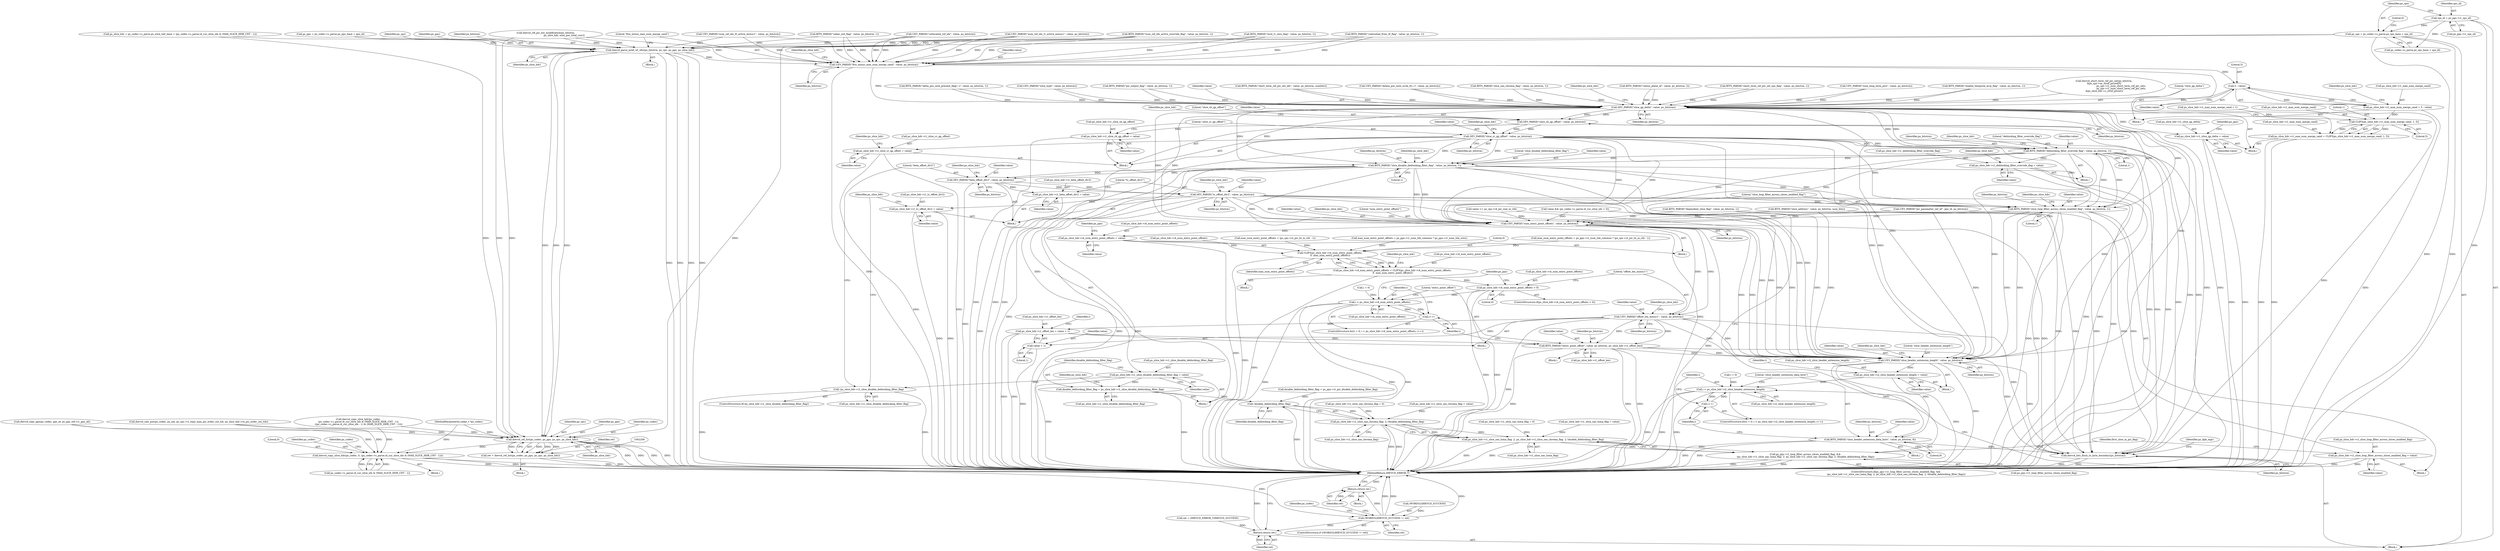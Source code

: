 digraph "0_Android_913d9e8d93d6b81bb8eac3fc2c1426651f5b259d@integer" {
"1000274" [label="(Call,ps_sps = ps_codec->s_parse.ps_sps_base + sps_id)"];
"1000269" [label="(Call,sps_id = ps_pps->i1_sps_id)"];
"1001428" [label="(Call,ihevcd_parse_pred_wt_ofst(ps_bitstrm, ps_sps, ps_pps, ps_slice_hdr))"];
"1001433" [label="(Call,UEV_PARSE(\"five_minus_max_num_merge_cand\", value, ps_bitstrm))"];
"1001441" [label="(Call,5 - value)"];
"1001437" [label="(Call,ps_slice_hdr->i1_max_num_merge_cand = 5 - value)"];
"1001448" [label="(Call,CLIP3(ps_slice_hdr->i1_max_num_merge_cand, 1, 5))"];
"1001444" [label="(Call,ps_slice_hdr->i1_max_num_merge_cand = CLIP3(ps_slice_hdr->i1_max_num_merge_cand, 1, 5))"];
"1001454" [label="(Call,SEV_PARSE(\"slice_qp_delta\", value, ps_bitstrm))"];
"1001458" [label="(Call,ps_slice_hdr->i1_slice_qp_delta = value)"];
"1001468" [label="(Call,SEV_PARSE(\"slice_cb_qp_offset\", value, ps_bitstrm))"];
"1001472" [label="(Call,ps_slice_hdr->i1_slice_cb_qp_offset = value)"];
"1001477" [label="(Call,SEV_PARSE(\"slice_cr_qp_offset\", value, ps_bitstrm))"];
"1001481" [label="(Call,ps_slice_hdr->i1_slice_cr_qp_offset = value)"];
"1001527" [label="(Call,BITS_PARSE(\"deblocking_filter_override_flag\", value, ps_bitstrm, 1))"];
"1001532" [label="(Call,ps_slice_hdr->i1_deblocking_filter_override_flag = value)"];
"1001542" [label="(Call,BITS_PARSE(\"slice_disable_deblocking_filter_flag\", value, ps_bitstrm, 1))"];
"1001547" [label="(Call,ps_slice_hdr->i1_slice_disable_deblocking_filter_flag = value)"];
"1001552" [label="(Call,disable_deblocking_filter_flag = ps_slice_hdr->i1_slice_disable_deblocking_filter_flag)"];
"1001601" [label="(Call,!disable_deblocking_filter_flag)"];
"1001597" [label="(Call,ps_slice_hdr->i1_slice_sao_chroma_flag  || !disable_deblocking_filter_flag)"];
"1001593" [label="(Call,ps_slice_hdr->i1_slice_sao_luma_flag  ||  ps_slice_hdr->i1_slice_sao_chroma_flag  || !disable_deblocking_filter_flag)"];
"1001589" [label="(Call,ps_pps->i1_loop_filter_across_slices_enabled_flag  &&\n (ps_slice_hdr->i1_slice_sao_luma_flag  ||  ps_slice_hdr->i1_slice_sao_chroma_flag  || !disable_deblocking_filter_flag))"];
"1001558" [label="(Call,!ps_slice_hdr->i1_slice_disable_deblocking_filter_flag)"];
"1001563" [label="(Call,SEV_PARSE(\"beta_offset_div2\", value, ps_bitstrm))"];
"1001567" [label="(Call,ps_slice_hdr->i1_beta_offset_div2 = value)"];
"1001572" [label="(Call,SEV_PARSE(\"tc_offset_div2\", value, ps_bitstrm))"];
"1001576" [label="(Call,ps_slice_hdr->i1_tc_offset_div2 = value)"];
"1001604" [label="(Call,BITS_PARSE(\"slice_loop_filter_across_slices_enabled_flag\", value, ps_bitstrm, 1))"];
"1001609" [label="(Call,ps_slice_hdr->i1_slice_loop_filter_across_slices_enabled_flag = value)"];
"1001883" [label="(Call,UEV_PARSE(\"num_entry_point_offsets\", value, ps_bitstrm))"];
"1001887" [label="(Call,ps_slice_hdr->i4_num_entry_point_offsets = value)"];
"1001942" [label="(Call,CLIP3(ps_slice_hdr->i4_num_entry_point_offsets,\n 0, max_num_entry_point_offsets))"];
"1001938" [label="(Call,ps_slice_hdr->i4_num_entry_point_offsets = CLIP3(ps_slice_hdr->i4_num_entry_point_offsets,\n 0, max_num_entry_point_offsets))"];
"1001949" [label="(Call,ps_slice_hdr->i4_num_entry_point_offsets > 0)"];
"1001970" [label="(Call,i < ps_slice_hdr->i4_num_entry_point_offsets)"];
"1001975" [label="(Call,i++)"];
"1001955" [label="(Call,UEV_PARSE(\"offset_len_minus1\", value, ps_bitstrm))"];
"1001959" [label="(Call,ps_slice_hdr->i1_offset_len = value + 1)"];
"1001978" [label="(Call,BITS_PARSE(\"entry_point_offset\", value, ps_bitstrm, ps_slice_hdr->i1_offset_len))"];
"1001990" [label="(Call,UEV_PARSE(\"slice_header_extension_length\", value, ps_bitstrm))"];
"1001994" [label="(Call,ps_slice_hdr->i2_slice_header_extension_length = value)"];
"1002003" [label="(Call,i < ps_slice_hdr->i2_slice_header_extension_length)"];
"1002008" [label="(Call,i++)"];
"1002011" [label="(Call,BITS_PARSE(\"slice_header_extension_data_byte\", value, ps_bitstrm, 8))"];
"1002016" [label="(Call,ihevcd_bits_flush_to_byte_boundary(ps_bitstrm))"];
"1001963" [label="(Call,value + 1)"];
"1002198" [label="(Call,ihevcd_ref_list(ps_codec, ps_pps, ps_sps, ps_slice_hdr))"];
"1002196" [label="(Call,ret = ihevcd_ref_list(ps_codec, ps_pps, ps_sps, ps_slice_hdr))"];
"1002204" [label="(Call,(WORD32)IHEVCD_SUCCESS != ret)"];
"1002210" [label="(Return,return ret;)"];
"1002615" [label="(Return,return ret;)"];
"1002515" [label="(Call,ihevcd_copy_slice_hdr(ps_codec, 0, (ps_codec->s_parse.i4_cur_slice_idx & (MAX_SLICE_HDR_CNT - 1))))"];
"1002202" [label="(Identifier,ps_slice_hdr)"];
"1000422" [label="(Call,BITS_PARSE(\"dependent_slice_flag\", value, ps_bitstrm, 1))"];
"1001885" [label="(Identifier,value)"];
"1001608" [label="(Literal,1)"];
"1001959" [label="(Call,ps_slice_hdr->i1_offset_len = value + 1)"];
"1002517" [label="(Literal,0)"];
"1001458" [label="(Call,ps_slice_hdr->i1_slice_qp_delta = value)"];
"1001958" [label="(Identifier,ps_bitstrm)"];
"1001999" [label="(ControlStructure,for(i = 0; i < ps_slice_hdr->i2_slice_header_extension_length; i++))"];
"1000287" [label="(Literal,0)"];
"1002617" [label="(MethodReturn,IHEVCD_ERROR_T)"];
"1001462" [label="(Identifier,value)"];
"1001474" [label="(Identifier,ps_slice_hdr)"];
"1001931" [label="(Call,max_num_entry_point_offsets = (ps_sps->i2_pic_ht_in_ctb - 1))"];
"1001975" [label="(Call,i++)"];
"1002199" [label="(Identifier,ps_codec)"];
"1001580" [label="(Identifier,value)"];
"1001613" [label="(Identifier,value)"];
"1001169" [label="(Call,BITS_PARSE(\"num_ref_idx_active_override_flag\", value, ps_bitstrm, 1))"];
"1001590" [label="(Call,ps_pps->i1_loop_filter_across_slices_enabled_flag)"];
"1001998" [label="(Identifier,value)"];
"1001081" [label="(Call,BITS_PARSE(\"enable_temporal_mvp_flag\", value, ps_bitstrm, 1))"];
"1001549" [label="(Identifier,ps_slice_hdr)"];
"1000269" [label="(Call,sps_id = ps_pps->i1_sps_id)"];
"1000537" [label="(Call,value >= ps_sps->i4_pic_size_in_ctb)"];
"1001960" [label="(Call,ps_slice_hdr->i1_offset_len)"];
"1002201" [label="(Identifier,ps_sps)"];
"1001485" [label="(Identifier,value)"];
"1001457" [label="(Identifier,ps_bitstrm)"];
"1001950" [label="(Call,ps_slice_hdr->i4_num_entry_point_offsets)"];
"1001598" [label="(Call,ps_slice_hdr->i1_slice_sao_chroma_flag)"];
"1000528" [label="(Call,BITS_PARSE(\"slice_address\", value, ps_bitstrm, num_bits))"];
"1001569" [label="(Identifier,ps_slice_hdr)"];
"1001994" [label="(Call,ps_slice_hdr->i2_slice_header_extension_length = value)"];
"1001526" [label="(Block,)"];
"1001302" [label="(Call,BITS_PARSE(\"mvd_l1_zero_flag\", value, ps_bitstrm, 1))"];
"1002211" [label="(Identifier,ret)"];
"1002516" [label="(Identifier,ps_codec)"];
"1000221" [label="(Call,ps_pps = ps_codec->s_parse.ps_pps_base + pps_id)"];
"1001566" [label="(Identifier,ps_bitstrm)"];
"1001987" [label="(Identifier,ps_pps)"];
"1001488" [label="(Identifier,ps_slice_hdr)"];
"1001920" [label="(Call,max_num_entry_point_offsets = ps_pps->i1_num_tile_columns * ps_pps->i1_num_tile_rows)"];
"1001967" [label="(Call,i = 0)"];
"1001531" [label="(Literal,1)"];
"1001957" [label="(Identifier,value)"];
"1001965" [label="(Literal,1)"];
"1002001" [label="(Identifier,i)"];
"1002010" [label="(Block,)"];
"1000778" [label="(Call,ihevcd_short_term_ref_pic_set(ps_bitstrm,\n &ps_sps->as_stref_picset[0],\n                                              ps_sps->i1_num_short_term_ref_pic_sets,\n                                              ps_sps->i1_num_short_term_ref_pic_sets,\n &ps_slice_hdr->s_stref_picset))"];
"1001610" [label="(Call,ps_slice_hdr->i1_slice_loop_filter_across_slices_enabled_flag)"];
"1001552" [label="(Call,disable_deblocking_filter_flag = ps_slice_hdr->i1_slice_disable_deblocking_filter_flag)"];
"1001891" [label="(Identifier,value)"];
"1001938" [label="(Call,ps_slice_hdr->i4_num_entry_point_offsets = CLIP3(ps_slice_hdr->i4_num_entry_point_offsets,\n 0, max_num_entry_point_offsets))"];
"1001583" [label="(Identifier,ps_slice_hdr)"];
"1001472" [label="(Call,ps_slice_hdr->i1_slice_cb_qp_offset = value)"];
"1000997" [label="(Call,UEV_PARSE(\"delata_poc_msb_cycle_lt[ i ]\", value, ps_bitstrm))"];
"1001467" [label="(Block,)"];
"1001184" [label="(Call,UEV_PARSE(\"num_ref_idx_l0_active_minus1\", value, ps_bitstrm))"];
"1002017" [label="(Identifier,ps_bitstrm)"];
"1000971" [label="(Call,BITS_PARSE(\"delta_poc_msb_present_flag[ i ]\", value, ps_bitstrm, 1))"];
"1000274" [label="(Call,ps_sps = ps_codec->s_parse.ps_sps_base + sps_id)"];
"1001889" [label="(Identifier,ps_slice_hdr)"];
"1001578" [label="(Identifier,ps_slice_hdr)"];
"1002214" [label="(Identifier,ps_codec)"];
"1001568" [label="(Call,ps_slice_hdr->i1_beta_offset_div2)"];
"1001529" [label="(Identifier,value)"];
"1001897" [label="(Identifier,ps_pps)"];
"1000592" [label="(Call,UEV_PARSE(\"slice_type\", value, ps_bitstrm))"];
"1001955" [label="(Call,UEV_PARSE(\"offset_len_minus1\", value, ps_bitstrm))"];
"1001607" [label="(Identifier,ps_bitstrm)"];
"1001543" [label="(Literal,\"slice_disable_deblocking_filter_flag\")"];
"1002616" [label="(Identifier,ret)"];
"1001446" [label="(Identifier,ps_slice_hdr)"];
"1001976" [label="(Identifier,i)"];
"1002203" [label="(ControlStructure,if ((WORD32)IHEVCD_SUCCESS != ret))"];
"1001121" [label="(Call,ps_slice_hdr->i1_slice_sao_chroma_flag = value)"];
"1001946" [label="(Literal,0)"];
"1001961" [label="(Identifier,ps_slice_hdr)"];
"1001096" [label="(Call,ps_slice_hdr->i1_slice_sao_chroma_flag = 0)"];
"1002198" [label="(Call,ihevcd_ref_list(ps_codec, ps_pps, ps_sps, ps_slice_hdr))"];
"1001956" [label="(Literal,\"offset_len_minus1\")"];
"1001571" [label="(Identifier,value)"];
"1001553" [label="(Identifier,disable_deblocking_filter_flag)"];
"1001439" [label="(Identifier,ps_slice_hdr)"];
"1001530" [label="(Identifier,ps_bitstrm)"];
"1001477" [label="(Call,SEV_PARSE(\"slice_cr_qp_offset\", value, ps_bitstrm))"];
"1001567" [label="(Call,ps_slice_hdr->i1_beta_offset_div2 = value)"];
"1001573" [label="(Literal,\"tc_offset_div2\")"];
"1001427" [label="(Block,)"];
"1001903" [label="(Call,max_num_entry_point_offsets = ps_pps->i1_num_tile_columns * (ps_sps->i2_pic_ht_in_ctb - 1))"];
"1001604" [label="(Call,BITS_PARSE(\"slice_loop_filter_across_slices_enabled_flag\", value, ps_bitstrm, 1))"];
"1000270" [label="(Identifier,sps_id)"];
"1000275" [label="(Identifier,ps_sps)"];
"1001455" [label="(Literal,\"slice_qp_delta\")"];
"1001473" [label="(Call,ps_slice_hdr->i1_slice_cb_qp_offset)"];
"1002021" [label="(Identifier,ps_dpb_mgr)"];
"1002209" [label="(Block,)"];
"1001202" [label="(Call,UEV_PARSE(\"num_ref_idx_l1_active_minus1\", value, ps_bitstrm))"];
"1001430" [label="(Identifier,ps_sps)"];
"1001884" [label="(Literal,\"num_entry_point_offsets\")"];
"1001972" [label="(Call,ps_slice_hdr->i4_num_entry_point_offsets)"];
"1001562" [label="(Block,)"];
"1001442" [label="(Literal,5)"];
"1001480" [label="(Identifier,ps_bitstrm)"];
"1001966" [label="(ControlStructure,for(i = 0; i < ps_slice_hdr->i4_num_entry_point_offsets; i++))"];
"1002506" [label="(Block,)"];
"1001971" [label="(Identifier,i)"];
"1000637" [label="(Call,BITS_PARSE(\"pic_output_flag\", value, ps_bitstrm, 1))"];
"1001469" [label="(Literal,\"slice_cb_qp_offset\")"];
"1001593" [label="(Call,ps_slice_hdr->i1_slice_sao_luma_flag  ||  ps_slice_hdr->i1_slice_sao_chroma_flag  || !disable_deblocking_filter_flag)"];
"1001611" [label="(Identifier,ps_slice_hdr)"];
"1001992" [label="(Identifier,value)"];
"1001577" [label="(Call,ps_slice_hdr->i1_tc_offset_div2)"];
"1001479" [label="(Identifier,value)"];
"1001963" [label="(Call,value + 1)"];
"1001542" [label="(Call,BITS_PARSE(\"slice_disable_deblocking_filter_flag\", value, ps_bitstrm, 1))"];
"1001536" [label="(Identifier,value)"];
"1001602" [label="(Identifier,disable_deblocking_filter_flag)"];
"1000428" [label="(Call,value && (ps_codec->s_parse.i4_cur_slice_idx > 0))"];
"1001980" [label="(Identifier,value)"];
"1001539" [label="(Identifier,ps_slice_hdr)"];
"1001588" [label="(ControlStructure,if(ps_pps->i1_loop_filter_across_slices_enabled_flag  &&\n (ps_slice_hdr->i1_slice_sao_luma_flag  ||  ps_slice_hdr->i1_slice_sao_chroma_flag  || !disable_deblocking_filter_flag)))"];
"1001617" [label="(Identifier,first_slice_in_pic_flag)"];
"1001554" [label="(Call,ps_slice_hdr->i1_slice_disable_deblocking_filter_flag)"];
"1001949" [label="(Call,ps_slice_hdr->i4_num_entry_point_offsets > 0)"];
"1000134" [label="(Call,ret = (IHEVCD_ERROR_T)IHEVCD_SUCCESS)"];
"1001947" [label="(Identifier,max_num_entry_point_offsets)"];
"1001603" [label="(Block,)"];
"1001434" [label="(Literal,\"five_minus_max_num_merge_cand\")"];
"1001456" [label="(Identifier,value)"];
"1002016" [label="(Call,ihevcd_bits_flush_to_byte_boundary(ps_bitstrm))"];
"1001459" [label="(Call,ps_slice_hdr->i1_slice_qp_delta)"];
"1001512" [label="(Call,disable_deblocking_filter_flag = ps_pps->i1_pic_disable_deblocking_filter_flag)"];
"1001981" [label="(Identifier,ps_bitstrm)"];
"1001534" [label="(Identifier,ps_slice_hdr)"];
"1001091" [label="(Call,ps_slice_hdr->i1_slice_sao_luma_flag = 0)"];
"1002015" [label="(Literal,8)"];
"1000554" [label="(Block,)"];
"1002013" [label="(Identifier,value)"];
"1001478" [label="(Literal,\"slice_cr_qp_offset\")"];
"1002518" [label="(Call,ps_codec->s_parse.i4_cur_slice_idx & (MAX_SLICE_HDR_CNT - 1))"];
"1002011" [label="(Call,BITS_PARSE(\"slice_header_extension_data_byte\", value, ps_bitstrm, 8))"];
"1001476" [label="(Identifier,value)"];
"1002196" [label="(Call,ret = ihevcd_ref_list(ps_codec, ps_pps, ps_sps, ps_slice_hdr))"];
"1001454" [label="(Call,SEV_PARSE(\"slice_qp_delta\", value, ps_bitstrm))"];
"1002197" [label="(Identifier,ret)"];
"1001887" [label="(Call,ps_slice_hdr->i4_num_entry_point_offsets = value)"];
"1001964" [label="(Identifier,value)"];
"1002003" [label="(Call,i < ps_slice_hdr->i2_slice_header_extension_length)"];
"1000734" [label="(Call,BITS_PARSE(\"short_term_ref_pic_set_idx\", value, ps_bitstrm, numbits))"];
"1001444" [label="(Call,ps_slice_hdr->i1_max_num_merge_cand = CLIP3(ps_slice_hdr->i1_max_num_merge_cand, 1, 5))"];
"1001563" [label="(Call,SEV_PARSE(\"beta_offset_div2\", value, ps_bitstrm))"];
"1001978" [label="(Call,BITS_PARSE(\"entry_point_offset\", value, ps_bitstrm, ps_slice_hdr->i1_offset_len))"];
"1001432" [label="(Identifier,ps_slice_hdr)"];
"1002529" [label="(Identifier,ps_codec)"];
"1002200" [label="(Identifier,ps_pps)"];
"1002515" [label="(Call,ihevcd_copy_slice_hdr(ps_codec, 0, (ps_codec->s_parse.i4_cur_slice_idx & (MAX_SLICE_HDR_CNT - 1))))"];
"1001448" [label="(Call,CLIP3(ps_slice_hdr->i1_max_num_merge_cand, 1, 5))"];
"1001116" [label="(Call,BITS_PARSE(\"slice_sao_chroma_flag\", value, ps_bitstrm, 1))"];
"1001548" [label="(Call,ps_slice_hdr->i1_slice_disable_deblocking_filter_flag)"];
"1002009" [label="(Identifier,i)"];
"1000438" [label="(Call,ihevcd_copy_slice_hdr(ps_codec,\n (ps_codec->s_parse.i4_cur_slice_idx & (MAX_SLICE_HDR_CNT - 1)),\n ((ps_codec->s_parse.i4_cur_slice_idx - 1) & (MAX_SLICE_HDR_CNT - 1))))"];
"1001551" [label="(Identifier,value)"];
"1001888" [label="(Call,ps_slice_hdr->i4_num_entry_point_offsets)"];
"1001544" [label="(Identifier,value)"];
"1001436" [label="(Identifier,ps_bitstrm)"];
"1001453" [label="(Literal,5)"];
"1001111" [label="(Call,ps_slice_hdr->i1_slice_sao_luma_flag = value)"];
"1001354" [label="(Call,BITS_PARSE(\"collocated_from_l0_flag\", value, ps_bitstrm, 1))"];
"1002195" [label="(Block,)"];
"1001322" [label="(Call,BITS_PARSE(\"cabac_init_flag\", value, ps_bitstrm, 1))"];
"1002004" [label="(Identifier,i)"];
"1000132" [label="(Block,)"];
"1001605" [label="(Literal,\"slice_loop_filter_across_slices_enabled_flag\")"];
"1001990" [label="(Call,UEV_PARSE(\"slice_header_extension_length\", value, ps_bitstrm))"];
"1001429" [label="(Identifier,ps_bitstrm)"];
"1000397" [label="(Call,ps_slice_hdr = ps_codec->s_parse.ps_slice_hdr_base + (ps_codec->s_parse.i4_cur_slice_idx & (MAX_SLICE_HDR_CNT - 1)))"];
"1001433" [label="(Call,UEV_PARSE(\"five_minus_max_num_merge_cand\", value, ps_bitstrm))"];
"1001468" [label="(Call,SEV_PARSE(\"slice_cb_qp_offset\", value, ps_bitstrm))"];
"1001951" [label="(Identifier,ps_slice_hdr)"];
"1001449" [label="(Call,ps_slice_hdr->i1_max_num_merge_cand)"];
"1002005" [label="(Call,ps_slice_hdr->i2_slice_header_extension_length)"];
"1001168" [label="(Block,)"];
"1001995" [label="(Call,ps_slice_hdr->i2_slice_header_extension_length)"];
"1001560" [label="(Identifier,ps_slice_hdr)"];
"1000271" [label="(Call,ps_pps->i1_sps_id)"];
"1001943" [label="(Call,ps_slice_hdr->i4_num_entry_point_offsets)"];
"1002008" [label="(Call,i++)"];
"1002208" [label="(Identifier,ret)"];
"1000209" [label="(Call,UEV_PARSE(\"pic_parameter_set_id\", pps_id, ps_bitstrm))"];
"1001954" [label="(Block,)"];
"1001948" [label="(ControlStructure,if(ps_slice_hdr->i4_num_entry_point_offsets > 0))"];
"1001275" [label="(Call,ihevcd_ref_pic_list_modification(ps_bitstrm,\n                                                 ps_slice_hdr, num_poc_total_curr))"];
"1001883" [label="(Call,UEV_PARSE(\"num_entry_point_offsets\", value, ps_bitstrm))"];
"1001452" [label="(Literal,1)"];
"1001589" [label="(Call,ps_pps->i1_loop_filter_across_slices_enabled_flag  &&\n (ps_slice_hdr->i1_slice_sao_luma_flag  ||  ps_slice_hdr->i1_slice_sao_chroma_flag  || !disable_deblocking_filter_flag))"];
"1001564" [label="(Literal,\"beta_offset_div2\")"];
"1001441" [label="(Call,5 - value)"];
"1002204" [label="(Call,(WORD32)IHEVCD_SUCCESS != ret)"];
"1001460" [label="(Identifier,ps_slice_hdr)"];
"1001435" [label="(Identifier,value)"];
"1001996" [label="(Identifier,ps_slice_hdr)"];
"1001970" [label="(Call,i < ps_slice_hdr->i4_num_entry_point_offsets)"];
"1001979" [label="(Literal,\"entry_point_offset\")"];
"1000130" [label="(MethodParameterIn,codec_t *ps_codec)"];
"1001574" [label="(Identifier,value)"];
"1001465" [label="(Identifier,ps_pps)"];
"1001576" [label="(Call,ps_slice_hdr->i1_tc_offset_div2 = value)"];
"1001991" [label="(Literal,\"slice_header_extension_length\")"];
"1001470" [label="(Identifier,value)"];
"1001594" [label="(Call,ps_slice_hdr->i1_slice_sao_luma_flag)"];
"1001541" [label="(Block,)"];
"1001601" [label="(Call,!disable_deblocking_filter_flag)"];
"1002615" [label="(Return,return ret;)"];
"1001528" [label="(Literal,\"deblocking_filter_override_flag\")"];
"1001532" [label="(Call,ps_slice_hdr->i1_deblocking_filter_override_flag = value)"];
"1001437" [label="(Call,ps_slice_hdr->i1_max_num_merge_cand = 5 - value)"];
"1000659" [label="(Call,BITS_PARSE(\"colour_plane_id\", value, ps_bitstrm, 2))"];
"1001942" [label="(Call,CLIP3(ps_slice_hdr->i4_num_entry_point_offsets,\n 0, max_num_entry_point_offsets))"];
"1002014" [label="(Identifier,ps_bitstrm)"];
"1001386" [label="(Call,UEV_PARSE(\"collocated_ref_idx\", value, ps_bitstrm))"];
"1001565" [label="(Identifier,value)"];
"1000276" [label="(Call,ps_codec->s_parse.ps_sps_base + sps_id)"];
"1001533" [label="(Call,ps_slice_hdr->i1_deblocking_filter_override_flag)"];
"1001471" [label="(Identifier,ps_bitstrm)"];
"1001968" [label="(Identifier,i)"];
"1001445" [label="(Call,ps_slice_hdr->i1_max_num_merge_cand)"];
"1001428" [label="(Call,ihevcd_parse_pred_wt_ofst(ps_bitstrm, ps_sps, ps_pps, ps_slice_hdr))"];
"1001482" [label="(Call,ps_slice_hdr->i1_slice_cr_qp_offset)"];
"1002012" [label="(Literal,\"slice_header_extension_data_byte\")"];
"1001977" [label="(Block,)"];
"1001882" [label="(Block,)"];
"1001481" [label="(Call,ps_slice_hdr->i1_slice_cr_qp_offset = value)"];
"1001483" [label="(Identifier,ps_slice_hdr)"];
"1001993" [label="(Identifier,ps_bitstrm)"];
"1001572" [label="(Call,SEV_PARSE(\"tc_offset_div2\", value, ps_bitstrm))"];
"1001546" [label="(Literal,1)"];
"1001438" [label="(Call,ps_slice_hdr->i1_max_num_merge_cand)"];
"1001575" [label="(Identifier,ps_bitstrm)"];
"1001939" [label="(Call,ps_slice_hdr->i4_num_entry_point_offsets)"];
"1001545" [label="(Identifier,ps_bitstrm)"];
"1001557" [label="(ControlStructure,if(!ps_slice_hdr->i1_slice_disable_deblocking_filter_flag))"];
"1001953" [label="(Literal,0)"];
"1001559" [label="(Call,ps_slice_hdr->i1_slice_disable_deblocking_filter_flag)"];
"1002205" [label="(Call,(WORD32)IHEVCD_SUCCESS)"];
"1001527" [label="(Call,BITS_PARSE(\"deblocking_filter_override_flag\", value, ps_bitstrm, 1))"];
"1002000" [label="(Call,i = 0)"];
"1000694" [label="(Call,BITS_PARSE(\"short_term_ref_pic_set_sps_flag\", value, ps_bitstrm, 1))"];
"1000857" [label="(Call,UEV_PARSE(\"num_long_term_pics\", value, ps_bitstrm))"];
"1001431" [label="(Identifier,ps_pps)"];
"1000263" [label="(Call,ihevcd_copy_pps(ps_codec, pps_id, ps_pps_ref->i1_pps_id))"];
"1001126" [label="(Call,ps_slice_hdr->i1_max_num_merge_cand = 1)"];
"1001886" [label="(Identifier,ps_bitstrm)"];
"1001658" [label="(Call,ihevcd_calc_poc(ps_codec, ps_nal, ps_sps->i1_log2_max_pic_order_cnt_lsb, ps_slice_hdr->i4_pic_order_cnt_lsb))"];
"1001597" [label="(Call,ps_slice_hdr->i1_slice_sao_chroma_flag  || !disable_deblocking_filter_flag)"];
"1002210" [label="(Return,return ret;)"];
"1001989" [label="(Block,)"];
"1001609" [label="(Call,ps_slice_hdr->i1_slice_loop_filter_across_slices_enabled_flag = value)"];
"1001443" [label="(Identifier,value)"];
"1001558" [label="(Call,!ps_slice_hdr->i1_slice_disable_deblocking_filter_flag)"];
"1001892" [label="(Block,)"];
"1001547" [label="(Call,ps_slice_hdr->i1_slice_disable_deblocking_filter_flag = value)"];
"1001606" [label="(Identifier,value)"];
"1001982" [label="(Call,ps_slice_hdr->i1_offset_len)"];
"1000274" -> "1000132"  [label="AST: "];
"1000274" -> "1000276"  [label="CFG: "];
"1000275" -> "1000274"  [label="AST: "];
"1000276" -> "1000274"  [label="AST: "];
"1000287" -> "1000274"  [label="CFG: "];
"1000274" -> "1002617"  [label="DDG: "];
"1000274" -> "1002617"  [label="DDG: "];
"1000269" -> "1000274"  [label="DDG: "];
"1000274" -> "1001428"  [label="DDG: "];
"1000274" -> "1002198"  [label="DDG: "];
"1000269" -> "1000132"  [label="AST: "];
"1000269" -> "1000271"  [label="CFG: "];
"1000270" -> "1000269"  [label="AST: "];
"1000271" -> "1000269"  [label="AST: "];
"1000275" -> "1000269"  [label="CFG: "];
"1000269" -> "1002617"  [label="DDG: "];
"1000269" -> "1000276"  [label="DDG: "];
"1001428" -> "1001427"  [label="AST: "];
"1001428" -> "1001432"  [label="CFG: "];
"1001429" -> "1001428"  [label="AST: "];
"1001430" -> "1001428"  [label="AST: "];
"1001431" -> "1001428"  [label="AST: "];
"1001432" -> "1001428"  [label="AST: "];
"1001434" -> "1001428"  [label="CFG: "];
"1001428" -> "1002617"  [label="DDG: "];
"1001428" -> "1002617"  [label="DDG: "];
"1001428" -> "1002617"  [label="DDG: "];
"1001428" -> "1002617"  [label="DDG: "];
"1001354" -> "1001428"  [label="DDG: "];
"1001169" -> "1001428"  [label="DDG: "];
"1001202" -> "1001428"  [label="DDG: "];
"1001275" -> "1001428"  [label="DDG: "];
"1001275" -> "1001428"  [label="DDG: "];
"1001386" -> "1001428"  [label="DDG: "];
"1001302" -> "1001428"  [label="DDG: "];
"1001322" -> "1001428"  [label="DDG: "];
"1001184" -> "1001428"  [label="DDG: "];
"1000221" -> "1001428"  [label="DDG: "];
"1000397" -> "1001428"  [label="DDG: "];
"1001428" -> "1001433"  [label="DDG: "];
"1001428" -> "1002198"  [label="DDG: "];
"1001428" -> "1002198"  [label="DDG: "];
"1001428" -> "1002198"  [label="DDG: "];
"1001433" -> "1001168"  [label="AST: "];
"1001433" -> "1001436"  [label="CFG: "];
"1001434" -> "1001433"  [label="AST: "];
"1001435" -> "1001433"  [label="AST: "];
"1001436" -> "1001433"  [label="AST: "];
"1001439" -> "1001433"  [label="CFG: "];
"1001433" -> "1002617"  [label="DDG: "];
"1001169" -> "1001433"  [label="DDG: "];
"1001169" -> "1001433"  [label="DDG: "];
"1001202" -> "1001433"  [label="DDG: "];
"1001202" -> "1001433"  [label="DDG: "];
"1001302" -> "1001433"  [label="DDG: "];
"1001302" -> "1001433"  [label="DDG: "];
"1001354" -> "1001433"  [label="DDG: "];
"1001354" -> "1001433"  [label="DDG: "];
"1001386" -> "1001433"  [label="DDG: "];
"1001386" -> "1001433"  [label="DDG: "];
"1001322" -> "1001433"  [label="DDG: "];
"1001322" -> "1001433"  [label="DDG: "];
"1001184" -> "1001433"  [label="DDG: "];
"1001184" -> "1001433"  [label="DDG: "];
"1001275" -> "1001433"  [label="DDG: "];
"1001433" -> "1001441"  [label="DDG: "];
"1001433" -> "1001454"  [label="DDG: "];
"1001441" -> "1001437"  [label="AST: "];
"1001441" -> "1001443"  [label="CFG: "];
"1001442" -> "1001441"  [label="AST: "];
"1001443" -> "1001441"  [label="AST: "];
"1001437" -> "1001441"  [label="CFG: "];
"1001441" -> "1001437"  [label="DDG: "];
"1001441" -> "1001437"  [label="DDG: "];
"1001441" -> "1001454"  [label="DDG: "];
"1001437" -> "1001168"  [label="AST: "];
"1001438" -> "1001437"  [label="AST: "];
"1001446" -> "1001437"  [label="CFG: "];
"1001437" -> "1002617"  [label="DDG: "];
"1001437" -> "1001448"  [label="DDG: "];
"1001448" -> "1001444"  [label="AST: "];
"1001448" -> "1001453"  [label="CFG: "];
"1001449" -> "1001448"  [label="AST: "];
"1001452" -> "1001448"  [label="AST: "];
"1001453" -> "1001448"  [label="AST: "];
"1001444" -> "1001448"  [label="CFG: "];
"1001448" -> "1001444"  [label="DDG: "];
"1001448" -> "1001444"  [label="DDG: "];
"1001448" -> "1001444"  [label="DDG: "];
"1001126" -> "1001448"  [label="DDG: "];
"1001444" -> "1000554"  [label="AST: "];
"1001445" -> "1001444"  [label="AST: "];
"1001455" -> "1001444"  [label="CFG: "];
"1001444" -> "1002617"  [label="DDG: "];
"1001444" -> "1002617"  [label="DDG: "];
"1001454" -> "1000554"  [label="AST: "];
"1001454" -> "1001457"  [label="CFG: "];
"1001455" -> "1001454"  [label="AST: "];
"1001456" -> "1001454"  [label="AST: "];
"1001457" -> "1001454"  [label="AST: "];
"1001460" -> "1001454"  [label="CFG: "];
"1001454" -> "1002617"  [label="DDG: "];
"1001454" -> "1002617"  [label="DDG: "];
"1000659" -> "1001454"  [label="DDG: "];
"1000659" -> "1001454"  [label="DDG: "];
"1000971" -> "1001454"  [label="DDG: "];
"1000971" -> "1001454"  [label="DDG: "];
"1000997" -> "1001454"  [label="DDG: "];
"1000997" -> "1001454"  [label="DDG: "];
"1000592" -> "1001454"  [label="DDG: "];
"1000592" -> "1001454"  [label="DDG: "];
"1000734" -> "1001454"  [label="DDG: "];
"1000734" -> "1001454"  [label="DDG: "];
"1000694" -> "1001454"  [label="DDG: "];
"1000694" -> "1001454"  [label="DDG: "];
"1001081" -> "1001454"  [label="DDG: "];
"1001081" -> "1001454"  [label="DDG: "];
"1000637" -> "1001454"  [label="DDG: "];
"1000637" -> "1001454"  [label="DDG: "];
"1000857" -> "1001454"  [label="DDG: "];
"1000857" -> "1001454"  [label="DDG: "];
"1001116" -> "1001454"  [label="DDG: "];
"1001116" -> "1001454"  [label="DDG: "];
"1000778" -> "1001454"  [label="DDG: "];
"1001454" -> "1001458"  [label="DDG: "];
"1001454" -> "1001468"  [label="DDG: "];
"1001454" -> "1001468"  [label="DDG: "];
"1001454" -> "1001527"  [label="DDG: "];
"1001454" -> "1001527"  [label="DDG: "];
"1001454" -> "1001542"  [label="DDG: "];
"1001454" -> "1001542"  [label="DDG: "];
"1001454" -> "1001604"  [label="DDG: "];
"1001454" -> "1001604"  [label="DDG: "];
"1001454" -> "1001883"  [label="DDG: "];
"1001454" -> "1001883"  [label="DDG: "];
"1001454" -> "1001990"  [label="DDG: "];
"1001454" -> "1001990"  [label="DDG: "];
"1001454" -> "1002016"  [label="DDG: "];
"1001458" -> "1000554"  [label="AST: "];
"1001458" -> "1001462"  [label="CFG: "];
"1001459" -> "1001458"  [label="AST: "];
"1001462" -> "1001458"  [label="AST: "];
"1001465" -> "1001458"  [label="CFG: "];
"1001458" -> "1002617"  [label="DDG: "];
"1001458" -> "1002617"  [label="DDG: "];
"1001468" -> "1001467"  [label="AST: "];
"1001468" -> "1001471"  [label="CFG: "];
"1001469" -> "1001468"  [label="AST: "];
"1001470" -> "1001468"  [label="AST: "];
"1001471" -> "1001468"  [label="AST: "];
"1001474" -> "1001468"  [label="CFG: "];
"1001468" -> "1002617"  [label="DDG: "];
"1001468" -> "1001472"  [label="DDG: "];
"1001468" -> "1001477"  [label="DDG: "];
"1001468" -> "1001477"  [label="DDG: "];
"1001472" -> "1001467"  [label="AST: "];
"1001472" -> "1001476"  [label="CFG: "];
"1001473" -> "1001472"  [label="AST: "];
"1001476" -> "1001472"  [label="AST: "];
"1001478" -> "1001472"  [label="CFG: "];
"1001472" -> "1002617"  [label="DDG: "];
"1001477" -> "1001467"  [label="AST: "];
"1001477" -> "1001480"  [label="CFG: "];
"1001478" -> "1001477"  [label="AST: "];
"1001479" -> "1001477"  [label="AST: "];
"1001480" -> "1001477"  [label="AST: "];
"1001483" -> "1001477"  [label="CFG: "];
"1001477" -> "1002617"  [label="DDG: "];
"1001477" -> "1002617"  [label="DDG: "];
"1001477" -> "1001481"  [label="DDG: "];
"1001477" -> "1001527"  [label="DDG: "];
"1001477" -> "1001527"  [label="DDG: "];
"1001477" -> "1001542"  [label="DDG: "];
"1001477" -> "1001542"  [label="DDG: "];
"1001477" -> "1001604"  [label="DDG: "];
"1001477" -> "1001604"  [label="DDG: "];
"1001477" -> "1001883"  [label="DDG: "];
"1001477" -> "1001883"  [label="DDG: "];
"1001477" -> "1001990"  [label="DDG: "];
"1001477" -> "1001990"  [label="DDG: "];
"1001477" -> "1002016"  [label="DDG: "];
"1001481" -> "1001467"  [label="AST: "];
"1001481" -> "1001485"  [label="CFG: "];
"1001482" -> "1001481"  [label="AST: "];
"1001485" -> "1001481"  [label="AST: "];
"1001488" -> "1001481"  [label="CFG: "];
"1001481" -> "1002617"  [label="DDG: "];
"1001481" -> "1002617"  [label="DDG: "];
"1001527" -> "1001526"  [label="AST: "];
"1001527" -> "1001531"  [label="CFG: "];
"1001528" -> "1001527"  [label="AST: "];
"1001529" -> "1001527"  [label="AST: "];
"1001530" -> "1001527"  [label="AST: "];
"1001531" -> "1001527"  [label="AST: "];
"1001534" -> "1001527"  [label="CFG: "];
"1001527" -> "1002617"  [label="DDG: "];
"1001527" -> "1002617"  [label="DDG: "];
"1001527" -> "1001532"  [label="DDG: "];
"1001527" -> "1001542"  [label="DDG: "];
"1001527" -> "1001542"  [label="DDG: "];
"1001527" -> "1001604"  [label="DDG: "];
"1001527" -> "1001604"  [label="DDG: "];
"1001527" -> "1001883"  [label="DDG: "];
"1001527" -> "1001883"  [label="DDG: "];
"1001527" -> "1001990"  [label="DDG: "];
"1001527" -> "1001990"  [label="DDG: "];
"1001527" -> "1002016"  [label="DDG: "];
"1001532" -> "1001526"  [label="AST: "];
"1001532" -> "1001536"  [label="CFG: "];
"1001533" -> "1001532"  [label="AST: "];
"1001536" -> "1001532"  [label="AST: "];
"1001539" -> "1001532"  [label="CFG: "];
"1001532" -> "1002617"  [label="DDG: "];
"1001532" -> "1002617"  [label="DDG: "];
"1001542" -> "1001541"  [label="AST: "];
"1001542" -> "1001546"  [label="CFG: "];
"1001543" -> "1001542"  [label="AST: "];
"1001544" -> "1001542"  [label="AST: "];
"1001545" -> "1001542"  [label="AST: "];
"1001546" -> "1001542"  [label="AST: "];
"1001549" -> "1001542"  [label="CFG: "];
"1001542" -> "1002617"  [label="DDG: "];
"1001542" -> "1002617"  [label="DDG: "];
"1001542" -> "1001547"  [label="DDG: "];
"1001542" -> "1001563"  [label="DDG: "];
"1001542" -> "1001563"  [label="DDG: "];
"1001542" -> "1001604"  [label="DDG: "];
"1001542" -> "1001604"  [label="DDG: "];
"1001542" -> "1001883"  [label="DDG: "];
"1001542" -> "1001883"  [label="DDG: "];
"1001542" -> "1001990"  [label="DDG: "];
"1001542" -> "1001990"  [label="DDG: "];
"1001542" -> "1002016"  [label="DDG: "];
"1001547" -> "1001541"  [label="AST: "];
"1001547" -> "1001551"  [label="CFG: "];
"1001548" -> "1001547"  [label="AST: "];
"1001551" -> "1001547"  [label="AST: "];
"1001553" -> "1001547"  [label="CFG: "];
"1001547" -> "1002617"  [label="DDG: "];
"1001547" -> "1001552"  [label="DDG: "];
"1001547" -> "1001558"  [label="DDG: "];
"1001552" -> "1001541"  [label="AST: "];
"1001552" -> "1001554"  [label="CFG: "];
"1001553" -> "1001552"  [label="AST: "];
"1001554" -> "1001552"  [label="AST: "];
"1001560" -> "1001552"  [label="CFG: "];
"1001552" -> "1002617"  [label="DDG: "];
"1001552" -> "1001601"  [label="DDG: "];
"1001601" -> "1001597"  [label="AST: "];
"1001601" -> "1001602"  [label="CFG: "];
"1001602" -> "1001601"  [label="AST: "];
"1001597" -> "1001601"  [label="CFG: "];
"1001601" -> "1002617"  [label="DDG: "];
"1001601" -> "1001597"  [label="DDG: "];
"1001512" -> "1001601"  [label="DDG: "];
"1001597" -> "1001593"  [label="AST: "];
"1001597" -> "1001598"  [label="CFG: "];
"1001598" -> "1001597"  [label="AST: "];
"1001593" -> "1001597"  [label="CFG: "];
"1001597" -> "1002617"  [label="DDG: "];
"1001597" -> "1002617"  [label="DDG: "];
"1001597" -> "1001593"  [label="DDG: "];
"1001597" -> "1001593"  [label="DDG: "];
"1001096" -> "1001597"  [label="DDG: "];
"1001121" -> "1001597"  [label="DDG: "];
"1001593" -> "1001589"  [label="AST: "];
"1001593" -> "1001594"  [label="CFG: "];
"1001594" -> "1001593"  [label="AST: "];
"1001589" -> "1001593"  [label="CFG: "];
"1001593" -> "1002617"  [label="DDG: "];
"1001593" -> "1002617"  [label="DDG: "];
"1001593" -> "1001589"  [label="DDG: "];
"1001593" -> "1001589"  [label="DDG: "];
"1001091" -> "1001593"  [label="DDG: "];
"1001111" -> "1001593"  [label="DDG: "];
"1001589" -> "1001588"  [label="AST: "];
"1001589" -> "1001590"  [label="CFG: "];
"1001590" -> "1001589"  [label="AST: "];
"1001605" -> "1001589"  [label="CFG: "];
"1001617" -> "1001589"  [label="CFG: "];
"1001589" -> "1002617"  [label="DDG: "];
"1001589" -> "1002617"  [label="DDG: "];
"1001589" -> "1002617"  [label="DDG: "];
"1001558" -> "1001557"  [label="AST: "];
"1001558" -> "1001559"  [label="CFG: "];
"1001559" -> "1001558"  [label="AST: "];
"1001564" -> "1001558"  [label="CFG: "];
"1001583" -> "1001558"  [label="CFG: "];
"1001558" -> "1002617"  [label="DDG: "];
"1001558" -> "1002617"  [label="DDG: "];
"1001563" -> "1001562"  [label="AST: "];
"1001563" -> "1001566"  [label="CFG: "];
"1001564" -> "1001563"  [label="AST: "];
"1001565" -> "1001563"  [label="AST: "];
"1001566" -> "1001563"  [label="AST: "];
"1001569" -> "1001563"  [label="CFG: "];
"1001563" -> "1002617"  [label="DDG: "];
"1001563" -> "1001567"  [label="DDG: "];
"1001563" -> "1001572"  [label="DDG: "];
"1001563" -> "1001572"  [label="DDG: "];
"1001567" -> "1001562"  [label="AST: "];
"1001567" -> "1001571"  [label="CFG: "];
"1001568" -> "1001567"  [label="AST: "];
"1001571" -> "1001567"  [label="AST: "];
"1001573" -> "1001567"  [label="CFG: "];
"1001567" -> "1002617"  [label="DDG: "];
"1001572" -> "1001562"  [label="AST: "];
"1001572" -> "1001575"  [label="CFG: "];
"1001573" -> "1001572"  [label="AST: "];
"1001574" -> "1001572"  [label="AST: "];
"1001575" -> "1001572"  [label="AST: "];
"1001578" -> "1001572"  [label="CFG: "];
"1001572" -> "1002617"  [label="DDG: "];
"1001572" -> "1002617"  [label="DDG: "];
"1001572" -> "1001576"  [label="DDG: "];
"1001572" -> "1001604"  [label="DDG: "];
"1001572" -> "1001604"  [label="DDG: "];
"1001572" -> "1001883"  [label="DDG: "];
"1001572" -> "1001883"  [label="DDG: "];
"1001572" -> "1001990"  [label="DDG: "];
"1001572" -> "1001990"  [label="DDG: "];
"1001572" -> "1002016"  [label="DDG: "];
"1001576" -> "1001562"  [label="AST: "];
"1001576" -> "1001580"  [label="CFG: "];
"1001577" -> "1001576"  [label="AST: "];
"1001580" -> "1001576"  [label="AST: "];
"1001583" -> "1001576"  [label="CFG: "];
"1001576" -> "1002617"  [label="DDG: "];
"1001576" -> "1002617"  [label="DDG: "];
"1001604" -> "1001603"  [label="AST: "];
"1001604" -> "1001608"  [label="CFG: "];
"1001605" -> "1001604"  [label="AST: "];
"1001606" -> "1001604"  [label="AST: "];
"1001607" -> "1001604"  [label="AST: "];
"1001608" -> "1001604"  [label="AST: "];
"1001611" -> "1001604"  [label="CFG: "];
"1001604" -> "1002617"  [label="DDG: "];
"1001604" -> "1002617"  [label="DDG: "];
"1001604" -> "1001609"  [label="DDG: "];
"1001604" -> "1001883"  [label="DDG: "];
"1001604" -> "1001883"  [label="DDG: "];
"1001604" -> "1001990"  [label="DDG: "];
"1001604" -> "1001990"  [label="DDG: "];
"1001604" -> "1002016"  [label="DDG: "];
"1001609" -> "1001603"  [label="AST: "];
"1001609" -> "1001613"  [label="CFG: "];
"1001610" -> "1001609"  [label="AST: "];
"1001613" -> "1001609"  [label="AST: "];
"1001617" -> "1001609"  [label="CFG: "];
"1001609" -> "1002617"  [label="DDG: "];
"1001609" -> "1002617"  [label="DDG: "];
"1001883" -> "1001882"  [label="AST: "];
"1001883" -> "1001886"  [label="CFG: "];
"1001884" -> "1001883"  [label="AST: "];
"1001885" -> "1001883"  [label="AST: "];
"1001886" -> "1001883"  [label="AST: "];
"1001889" -> "1001883"  [label="CFG: "];
"1001883" -> "1002617"  [label="DDG: "];
"1000537" -> "1001883"  [label="DDG: "];
"1000428" -> "1001883"  [label="DDG: "];
"1000528" -> "1001883"  [label="DDG: "];
"1000422" -> "1001883"  [label="DDG: "];
"1000209" -> "1001883"  [label="DDG: "];
"1001883" -> "1001887"  [label="DDG: "];
"1001883" -> "1001955"  [label="DDG: "];
"1001883" -> "1001955"  [label="DDG: "];
"1001883" -> "1001990"  [label="DDG: "];
"1001883" -> "1001990"  [label="DDG: "];
"1001883" -> "1002016"  [label="DDG: "];
"1001887" -> "1001882"  [label="AST: "];
"1001887" -> "1001891"  [label="CFG: "];
"1001888" -> "1001887"  [label="AST: "];
"1001891" -> "1001887"  [label="AST: "];
"1001897" -> "1001887"  [label="CFG: "];
"1001887" -> "1002617"  [label="DDG: "];
"1001887" -> "1001942"  [label="DDG: "];
"1001942" -> "1001938"  [label="AST: "];
"1001942" -> "1001947"  [label="CFG: "];
"1001943" -> "1001942"  [label="AST: "];
"1001946" -> "1001942"  [label="AST: "];
"1001947" -> "1001942"  [label="AST: "];
"1001938" -> "1001942"  [label="CFG: "];
"1001942" -> "1002617"  [label="DDG: "];
"1001942" -> "1001938"  [label="DDG: "];
"1001942" -> "1001938"  [label="DDG: "];
"1001942" -> "1001938"  [label="DDG: "];
"1001903" -> "1001942"  [label="DDG: "];
"1001920" -> "1001942"  [label="DDG: "];
"1001931" -> "1001942"  [label="DDG: "];
"1001938" -> "1001892"  [label="AST: "];
"1001939" -> "1001938"  [label="AST: "];
"1001951" -> "1001938"  [label="CFG: "];
"1001938" -> "1002617"  [label="DDG: "];
"1001938" -> "1001949"  [label="DDG: "];
"1001949" -> "1001948"  [label="AST: "];
"1001949" -> "1001953"  [label="CFG: "];
"1001950" -> "1001949"  [label="AST: "];
"1001953" -> "1001949"  [label="AST: "];
"1001956" -> "1001949"  [label="CFG: "];
"1001987" -> "1001949"  [label="CFG: "];
"1001949" -> "1002617"  [label="DDG: "];
"1001949" -> "1002617"  [label="DDG: "];
"1001949" -> "1001970"  [label="DDG: "];
"1001970" -> "1001966"  [label="AST: "];
"1001970" -> "1001972"  [label="CFG: "];
"1001971" -> "1001970"  [label="AST: "];
"1001972" -> "1001970"  [label="AST: "];
"1001979" -> "1001970"  [label="CFG: "];
"1001987" -> "1001970"  [label="CFG: "];
"1001970" -> "1002617"  [label="DDG: "];
"1001970" -> "1002617"  [label="DDG: "];
"1001970" -> "1002617"  [label="DDG: "];
"1001975" -> "1001970"  [label="DDG: "];
"1001967" -> "1001970"  [label="DDG: "];
"1001970" -> "1001975"  [label="DDG: "];
"1001975" -> "1001966"  [label="AST: "];
"1001975" -> "1001976"  [label="CFG: "];
"1001976" -> "1001975"  [label="AST: "];
"1001971" -> "1001975"  [label="CFG: "];
"1001955" -> "1001954"  [label="AST: "];
"1001955" -> "1001958"  [label="CFG: "];
"1001956" -> "1001955"  [label="AST: "];
"1001957" -> "1001955"  [label="AST: "];
"1001958" -> "1001955"  [label="AST: "];
"1001961" -> "1001955"  [label="CFG: "];
"1001955" -> "1002617"  [label="DDG: "];
"1001955" -> "1001959"  [label="DDG: "];
"1001955" -> "1001963"  [label="DDG: "];
"1001955" -> "1001978"  [label="DDG: "];
"1001955" -> "1001978"  [label="DDG: "];
"1001955" -> "1001990"  [label="DDG: "];
"1001955" -> "1001990"  [label="DDG: "];
"1001955" -> "1002016"  [label="DDG: "];
"1001959" -> "1001954"  [label="AST: "];
"1001959" -> "1001963"  [label="CFG: "];
"1001960" -> "1001959"  [label="AST: "];
"1001963" -> "1001959"  [label="AST: "];
"1001968" -> "1001959"  [label="CFG: "];
"1001959" -> "1002617"  [label="DDG: "];
"1001959" -> "1002617"  [label="DDG: "];
"1001959" -> "1001978"  [label="DDG: "];
"1001978" -> "1001977"  [label="AST: "];
"1001978" -> "1001982"  [label="CFG: "];
"1001979" -> "1001978"  [label="AST: "];
"1001980" -> "1001978"  [label="AST: "];
"1001981" -> "1001978"  [label="AST: "];
"1001982" -> "1001978"  [label="AST: "];
"1001976" -> "1001978"  [label="CFG: "];
"1001978" -> "1002617"  [label="DDG: "];
"1001978" -> "1002617"  [label="DDG: "];
"1001978" -> "1002617"  [label="DDG: "];
"1001978" -> "1001990"  [label="DDG: "];
"1001978" -> "1001990"  [label="DDG: "];
"1001978" -> "1002016"  [label="DDG: "];
"1001990" -> "1001989"  [label="AST: "];
"1001990" -> "1001993"  [label="CFG: "];
"1001991" -> "1001990"  [label="AST: "];
"1001992" -> "1001990"  [label="AST: "];
"1001993" -> "1001990"  [label="AST: "];
"1001996" -> "1001990"  [label="CFG: "];
"1001990" -> "1002617"  [label="DDG: "];
"1000537" -> "1001990"  [label="DDG: "];
"1000428" -> "1001990"  [label="DDG: "];
"1000528" -> "1001990"  [label="DDG: "];
"1000422" -> "1001990"  [label="DDG: "];
"1000209" -> "1001990"  [label="DDG: "];
"1001990" -> "1001994"  [label="DDG: "];
"1001990" -> "1002011"  [label="DDG: "];
"1001990" -> "1002011"  [label="DDG: "];
"1001990" -> "1002016"  [label="DDG: "];
"1001994" -> "1001989"  [label="AST: "];
"1001994" -> "1001998"  [label="CFG: "];
"1001995" -> "1001994"  [label="AST: "];
"1001998" -> "1001994"  [label="AST: "];
"1002001" -> "1001994"  [label="CFG: "];
"1001994" -> "1002617"  [label="DDG: "];
"1001994" -> "1002003"  [label="DDG: "];
"1002003" -> "1001999"  [label="AST: "];
"1002003" -> "1002005"  [label="CFG: "];
"1002004" -> "1002003"  [label="AST: "];
"1002005" -> "1002003"  [label="AST: "];
"1002012" -> "1002003"  [label="CFG: "];
"1002017" -> "1002003"  [label="CFG: "];
"1002003" -> "1002617"  [label="DDG: "];
"1002003" -> "1002617"  [label="DDG: "];
"1002003" -> "1002617"  [label="DDG: "];
"1002000" -> "1002003"  [label="DDG: "];
"1002008" -> "1002003"  [label="DDG: "];
"1002003" -> "1002008"  [label="DDG: "];
"1002008" -> "1001999"  [label="AST: "];
"1002008" -> "1002009"  [label="CFG: "];
"1002009" -> "1002008"  [label="AST: "];
"1002004" -> "1002008"  [label="CFG: "];
"1002011" -> "1002010"  [label="AST: "];
"1002011" -> "1002015"  [label="CFG: "];
"1002012" -> "1002011"  [label="AST: "];
"1002013" -> "1002011"  [label="AST: "];
"1002014" -> "1002011"  [label="AST: "];
"1002015" -> "1002011"  [label="AST: "];
"1002009" -> "1002011"  [label="CFG: "];
"1002011" -> "1002617"  [label="DDG: "];
"1002011" -> "1002617"  [label="DDG: "];
"1002011" -> "1002016"  [label="DDG: "];
"1002016" -> "1000132"  [label="AST: "];
"1002016" -> "1002017"  [label="CFG: "];
"1002017" -> "1002016"  [label="AST: "];
"1002021" -> "1002016"  [label="CFG: "];
"1002016" -> "1002617"  [label="DDG: "];
"1002016" -> "1002617"  [label="DDG: "];
"1000528" -> "1002016"  [label="DDG: "];
"1000422" -> "1002016"  [label="DDG: "];
"1000209" -> "1002016"  [label="DDG: "];
"1001963" -> "1001965"  [label="CFG: "];
"1001964" -> "1001963"  [label="AST: "];
"1001965" -> "1001963"  [label="AST: "];
"1001963" -> "1002617"  [label="DDG: "];
"1002198" -> "1002196"  [label="AST: "];
"1002198" -> "1002202"  [label="CFG: "];
"1002199" -> "1002198"  [label="AST: "];
"1002200" -> "1002198"  [label="AST: "];
"1002201" -> "1002198"  [label="AST: "];
"1002202" -> "1002198"  [label="AST: "];
"1002196" -> "1002198"  [label="CFG: "];
"1002198" -> "1002617"  [label="DDG: "];
"1002198" -> "1002617"  [label="DDG: "];
"1002198" -> "1002617"  [label="DDG: "];
"1002198" -> "1002617"  [label="DDG: "];
"1002198" -> "1002196"  [label="DDG: "];
"1002198" -> "1002196"  [label="DDG: "];
"1002198" -> "1002196"  [label="DDG: "];
"1002198" -> "1002196"  [label="DDG: "];
"1000263" -> "1002198"  [label="DDG: "];
"1001658" -> "1002198"  [label="DDG: "];
"1000438" -> "1002198"  [label="DDG: "];
"1000130" -> "1002198"  [label="DDG: "];
"1000221" -> "1002198"  [label="DDG: "];
"1001275" -> "1002198"  [label="DDG: "];
"1000397" -> "1002198"  [label="DDG: "];
"1002198" -> "1002515"  [label="DDG: "];
"1002196" -> "1002195"  [label="AST: "];
"1002197" -> "1002196"  [label="AST: "];
"1002206" -> "1002196"  [label="CFG: "];
"1002196" -> "1002617"  [label="DDG: "];
"1002196" -> "1002204"  [label="DDG: "];
"1002204" -> "1002203"  [label="AST: "];
"1002204" -> "1002208"  [label="CFG: "];
"1002205" -> "1002204"  [label="AST: "];
"1002208" -> "1002204"  [label="AST: "];
"1002211" -> "1002204"  [label="CFG: "];
"1002214" -> "1002204"  [label="CFG: "];
"1002204" -> "1002617"  [label="DDG: "];
"1002204" -> "1002617"  [label="DDG: "];
"1002204" -> "1002617"  [label="DDG: "];
"1002205" -> "1002204"  [label="DDG: "];
"1002204" -> "1002210"  [label="DDG: "];
"1002204" -> "1002615"  [label="DDG: "];
"1002210" -> "1002209"  [label="AST: "];
"1002210" -> "1002211"  [label="CFG: "];
"1002211" -> "1002210"  [label="AST: "];
"1002617" -> "1002210"  [label="CFG: "];
"1002210" -> "1002617"  [label="DDG: "];
"1002211" -> "1002210"  [label="DDG: "];
"1002615" -> "1000132"  [label="AST: "];
"1002615" -> "1002616"  [label="CFG: "];
"1002616" -> "1002615"  [label="AST: "];
"1002617" -> "1002615"  [label="CFG: "];
"1002615" -> "1002617"  [label="DDG: "];
"1002616" -> "1002615"  [label="DDG: "];
"1000134" -> "1002615"  [label="DDG: "];
"1002515" -> "1002506"  [label="AST: "];
"1002515" -> "1002518"  [label="CFG: "];
"1002516" -> "1002515"  [label="AST: "];
"1002517" -> "1002515"  [label="AST: "];
"1002518" -> "1002515"  [label="AST: "];
"1002529" -> "1002515"  [label="CFG: "];
"1002515" -> "1002617"  [label="DDG: "];
"1002515" -> "1002617"  [label="DDG: "];
"1002515" -> "1002617"  [label="DDG: "];
"1000263" -> "1002515"  [label="DDG: "];
"1001658" -> "1002515"  [label="DDG: "];
"1000438" -> "1002515"  [label="DDG: "];
"1000130" -> "1002515"  [label="DDG: "];
"1002518" -> "1002515"  [label="DDG: "];
"1002518" -> "1002515"  [label="DDG: "];
}
